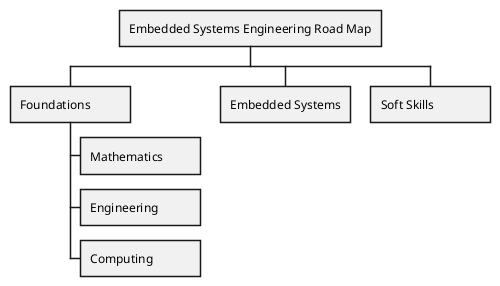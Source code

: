 @startwbs
<style>
node {
    MinimumWidth 120
    MaximumWidth 480
}
</style>
+ Embedded Systems Engineering Road Map
 + Foundations
  + Mathematics
  + Engineering
  + Computing
 + Embedded Systems
 + Soft Skills
@endwbs